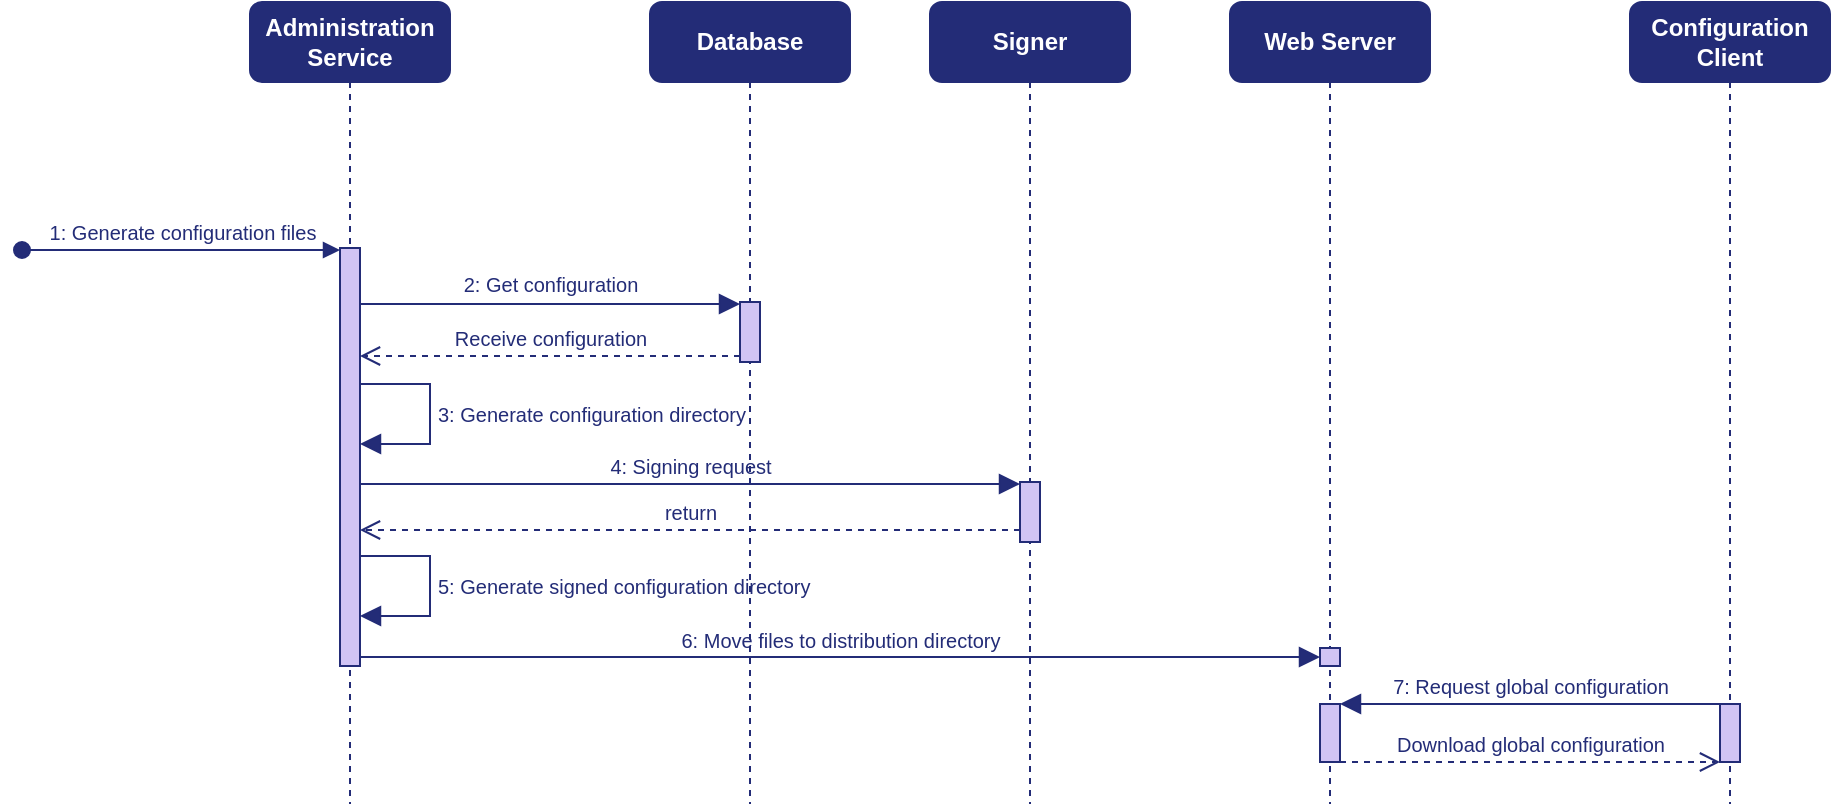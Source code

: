 <mxfile version="21.3.7" type="device">
  <diagram name="Page-1" id="cSV7-0scMpZvN8NUqW-q">
    <mxGraphModel dx="1389" dy="623" grid="1" gridSize="10" guides="1" tooltips="1" connect="1" arrows="1" fold="1" page="0" pageScale="1" pageWidth="827" pageHeight="1169" math="0" shadow="0">
      <root>
        <mxCell id="0" />
        <mxCell id="1" parent="0" />
        <mxCell id="cWf0aVLvuRAUnX-8SL5y-1" value="Administration Service" style="shape=umlLifeline;perimeter=lifelinePerimeter;whiteSpace=wrap;html=1;container=1;dropTarget=0;collapsible=0;recursiveResize=0;outlineConnect=0;portConstraint=eastwest;newEdgeStyle={&quot;edgeStyle&quot;:&quot;elbowEdgeStyle&quot;,&quot;elbow&quot;:&quot;vertical&quot;,&quot;curved&quot;:0,&quot;rounded&quot;:0};fontSize=12;fillColor=#232c77;strokeColor=#232c77;gradientColor=none;perimeterSpacing=0;glass=0;rounded=1;fontColor=#FFFFFF;fontStyle=1" vertex="1" parent="1">
          <mxGeometry x="-140" y="79" width="100" height="401" as="geometry" />
        </mxCell>
        <mxCell id="cWf0aVLvuRAUnX-8SL5y-15" value="" style="html=1;points=[];perimeter=orthogonalPerimeter;outlineConnect=0;targetShapes=umlLifeline;portConstraint=eastwest;newEdgeStyle={&quot;edgeStyle&quot;:&quot;elbowEdgeStyle&quot;,&quot;elbow&quot;:&quot;vertical&quot;,&quot;curved&quot;:0,&quot;rounded&quot;:0};fontSize=16;fillColor=#D1C4F4;strokeColor=#232c77;" vertex="1" parent="cWf0aVLvuRAUnX-8SL5y-1">
          <mxGeometry x="45" y="123" width="10" height="209" as="geometry" />
        </mxCell>
        <mxCell id="cWf0aVLvuRAUnX-8SL5y-30" value="3: Generate configuration directory" style="html=1;align=left;spacingLeft=2;endArrow=block;rounded=0;edgeStyle=orthogonalEdgeStyle;curved=0;rounded=0;labelBackgroundColor=none;strokeColor=#232c77;fontFamily=Helvetica;fontSize=10;fontColor=#232c77;endSize=8;shape=connector;elbow=vertical;" edge="1" target="cWf0aVLvuRAUnX-8SL5y-15" parent="cWf0aVLvuRAUnX-8SL5y-1" source="cWf0aVLvuRAUnX-8SL5y-15">
          <mxGeometry x="-0.005" relative="1" as="geometry">
            <mxPoint x="60" y="191" as="sourcePoint" />
            <Array as="points">
              <mxPoint x="90" y="191" />
              <mxPoint x="90" y="221" />
            </Array>
            <mxPoint x="65" y="221" as="targetPoint" />
            <mxPoint as="offset" />
          </mxGeometry>
        </mxCell>
        <mxCell id="cWf0aVLvuRAUnX-8SL5y-35" value="5: Generate signed configuration directory" style="html=1;align=left;spacingLeft=2;endArrow=block;rounded=0;edgeStyle=orthogonalEdgeStyle;curved=0;rounded=0;labelBackgroundColor=none;strokeColor=#232c77;fontFamily=Helvetica;fontSize=10;fontColor=#232c77;endSize=8;shape=connector;elbow=vertical;" edge="1" parent="cWf0aVLvuRAUnX-8SL5y-1" source="cWf0aVLvuRAUnX-8SL5y-15" target="cWf0aVLvuRAUnX-8SL5y-15">
          <mxGeometry x="-0.005" relative="1" as="geometry">
            <mxPoint x="64" y="277" as="sourcePoint" />
            <Array as="points">
              <mxPoint x="90" y="277" />
              <mxPoint x="90" y="307" />
            </Array>
            <mxPoint x="64" y="307" as="targetPoint" />
            <mxPoint as="offset" />
          </mxGeometry>
        </mxCell>
        <mxCell id="cWf0aVLvuRAUnX-8SL5y-2" value="Database" style="shape=umlLifeline;perimeter=lifelinePerimeter;whiteSpace=wrap;html=1;container=1;dropTarget=0;collapsible=0;recursiveResize=0;outlineConnect=0;portConstraint=eastwest;newEdgeStyle={&quot;edgeStyle&quot;:&quot;elbowEdgeStyle&quot;,&quot;elbow&quot;:&quot;vertical&quot;,&quot;curved&quot;:0,&quot;rounded&quot;:0};fontSize=12;fillColor=#232c77;strokeColor=#232c77;gradientColor=none;perimeterSpacing=0;glass=0;rounded=1;fontColor=#FFFFFF;fontStyle=1" vertex="1" parent="1">
          <mxGeometry x="60" y="79" width="100" height="401" as="geometry" />
        </mxCell>
        <mxCell id="cWf0aVLvuRAUnX-8SL5y-17" value="" style="html=1;points=[];perimeter=orthogonalPerimeter;outlineConnect=0;targetShapes=umlLifeline;portConstraint=eastwest;newEdgeStyle={&quot;edgeStyle&quot;:&quot;elbowEdgeStyle&quot;,&quot;elbow&quot;:&quot;vertical&quot;,&quot;curved&quot;:0,&quot;rounded&quot;:0};fontSize=16;fillColor=#D1C4F4;strokeColor=#232c77;" vertex="1" parent="cWf0aVLvuRAUnX-8SL5y-2">
          <mxGeometry x="45" y="150" width="10" height="30" as="geometry" />
        </mxCell>
        <mxCell id="cWf0aVLvuRAUnX-8SL5y-3" value="Web Server" style="shape=umlLifeline;perimeter=lifelinePerimeter;whiteSpace=wrap;html=1;container=1;dropTarget=0;collapsible=0;recursiveResize=0;outlineConnect=0;portConstraint=eastwest;newEdgeStyle={&quot;edgeStyle&quot;:&quot;elbowEdgeStyle&quot;,&quot;elbow&quot;:&quot;vertical&quot;,&quot;curved&quot;:0,&quot;rounded&quot;:0};fontSize=12;fillColor=#232c77;strokeColor=#232c77;gradientColor=none;perimeterSpacing=0;glass=0;rounded=1;fontColor=#FFFFFF;fontStyle=1" vertex="1" parent="1">
          <mxGeometry x="350" y="79" width="100" height="401" as="geometry" />
        </mxCell>
        <mxCell id="cWf0aVLvuRAUnX-8SL5y-36" value="" style="html=1;points=[];perimeter=orthogonalPerimeter;outlineConnect=0;targetShapes=umlLifeline;portConstraint=eastwest;newEdgeStyle={&quot;edgeStyle&quot;:&quot;elbowEdgeStyle&quot;,&quot;elbow&quot;:&quot;vertical&quot;,&quot;curved&quot;:0,&quot;rounded&quot;:0};strokeColor=#232c77;fontFamily=Helvetica;fontSize=10;fontColor=#232c77;fillColor=#D1C4F4;" vertex="1" parent="cWf0aVLvuRAUnX-8SL5y-3">
          <mxGeometry x="45" y="323" width="10" height="9" as="geometry" />
        </mxCell>
        <mxCell id="cWf0aVLvuRAUnX-8SL5y-38" value="" style="html=1;points=[];perimeter=orthogonalPerimeter;outlineConnect=0;targetShapes=umlLifeline;portConstraint=eastwest;newEdgeStyle={&quot;edgeStyle&quot;:&quot;elbowEdgeStyle&quot;,&quot;elbow&quot;:&quot;vertical&quot;,&quot;curved&quot;:0,&quot;rounded&quot;:0};strokeColor=#232c77;fontFamily=Helvetica;fontSize=10;fontColor=#232c77;fillColor=#D1C4F4;" vertex="1" parent="cWf0aVLvuRAUnX-8SL5y-3">
          <mxGeometry x="45" y="351" width="10" height="29" as="geometry" />
        </mxCell>
        <mxCell id="cWf0aVLvuRAUnX-8SL5y-4" value="Signer" style="shape=umlLifeline;perimeter=lifelinePerimeter;whiteSpace=wrap;html=1;container=1;dropTarget=0;collapsible=0;recursiveResize=0;outlineConnect=0;portConstraint=eastwest;newEdgeStyle={&quot;edgeStyle&quot;:&quot;elbowEdgeStyle&quot;,&quot;elbow&quot;:&quot;vertical&quot;,&quot;curved&quot;:0,&quot;rounded&quot;:0};fontSize=12;fillColor=#232c77;strokeColor=#232c77;gradientColor=none;perimeterSpacing=0;glass=0;rounded=1;fontColor=#FFFFFF;fontStyle=1" vertex="1" parent="1">
          <mxGeometry x="200" y="79" width="100" height="401" as="geometry" />
        </mxCell>
        <mxCell id="cWf0aVLvuRAUnX-8SL5y-32" value="" style="html=1;points=[];perimeter=orthogonalPerimeter;outlineConnect=0;targetShapes=umlLifeline;portConstraint=eastwest;newEdgeStyle={&quot;edgeStyle&quot;:&quot;elbowEdgeStyle&quot;,&quot;elbow&quot;:&quot;vertical&quot;,&quot;curved&quot;:0,&quot;rounded&quot;:0};strokeColor=#232c77;fontFamily=Helvetica;fontSize=10;fontColor=#232c77;fillColor=#D1C4F4;" vertex="1" parent="cWf0aVLvuRAUnX-8SL5y-4">
          <mxGeometry x="45" y="240" width="10" height="30" as="geometry" />
        </mxCell>
        <mxCell id="cWf0aVLvuRAUnX-8SL5y-5" value="Configuration Client" style="shape=umlLifeline;perimeter=lifelinePerimeter;whiteSpace=wrap;html=1;container=1;dropTarget=0;collapsible=0;recursiveResize=0;outlineConnect=0;portConstraint=eastwest;newEdgeStyle={&quot;edgeStyle&quot;:&quot;elbowEdgeStyle&quot;,&quot;elbow&quot;:&quot;vertical&quot;,&quot;curved&quot;:0,&quot;rounded&quot;:0};fontSize=12;fillColor=#232c77;strokeColor=#232c77;gradientColor=none;perimeterSpacing=0;glass=0;rounded=1;fontColor=#FFFFFF;fontStyle=1" vertex="1" parent="1">
          <mxGeometry x="550" y="79" width="100" height="401" as="geometry" />
        </mxCell>
        <mxCell id="cWf0aVLvuRAUnX-8SL5y-39" value="" style="html=1;points=[];perimeter=orthogonalPerimeter;outlineConnect=0;targetShapes=umlLifeline;portConstraint=eastwest;newEdgeStyle={&quot;edgeStyle&quot;:&quot;elbowEdgeStyle&quot;,&quot;elbow&quot;:&quot;vertical&quot;,&quot;curved&quot;:0,&quot;rounded&quot;:0};strokeColor=#232c77;fontFamily=Helvetica;fontSize=10;fontColor=#232c77;fillColor=#D1C4F4;" vertex="1" parent="cWf0aVLvuRAUnX-8SL5y-5">
          <mxGeometry x="45" y="351" width="10" height="29" as="geometry" />
        </mxCell>
        <mxCell id="cWf0aVLvuRAUnX-8SL5y-27" value="&lt;span style=&quot;font-size: 10px;&quot;&gt;&lt;font color=&quot;#232c77&quot;&gt;2: Get configuration&lt;/font&gt;&lt;/span&gt;" style="html=1;verticalAlign=bottom;endArrow=block;edgeStyle=elbowEdgeStyle;elbow=vertical;curved=0;rounded=0;labelBackgroundColor=none;strokeColor=#232c77;fontFamily=Helvetica;fontSize=16;fontColor=default;startSize=8;endSize=8;shape=connector;" edge="1" parent="1" source="cWf0aVLvuRAUnX-8SL5y-15" target="cWf0aVLvuRAUnX-8SL5y-17">
          <mxGeometry width="80" relative="1" as="geometry">
            <mxPoint x="-70" y="230" as="sourcePoint" />
            <mxPoint y="230" as="targetPoint" />
            <Array as="points">
              <mxPoint x="50" y="230" />
            </Array>
          </mxGeometry>
        </mxCell>
        <mxCell id="cWf0aVLvuRAUnX-8SL5y-28" value="Receive configuration" style="html=1;verticalAlign=bottom;endArrow=open;dashed=1;endSize=8;edgeStyle=elbowEdgeStyle;elbow=vertical;curved=0;rounded=0;labelBackgroundColor=none;strokeColor=#232c77;fontFamily=Helvetica;fontSize=10;fontColor=#232c77;shape=connector;" edge="1" parent="1" source="cWf0aVLvuRAUnX-8SL5y-17" target="cWf0aVLvuRAUnX-8SL5y-15">
          <mxGeometry relative="1" as="geometry">
            <mxPoint x="210" y="260" as="sourcePoint" />
            <mxPoint x="130" y="260" as="targetPoint" />
            <Array as="points">
              <mxPoint x="61" y="256" />
              <mxPoint x="50" y="250" />
            </Array>
          </mxGeometry>
        </mxCell>
        <mxCell id="cWf0aVLvuRAUnX-8SL5y-31" value="4: Signing request" style="html=1;verticalAlign=bottom;endArrow=block;edgeStyle=elbowEdgeStyle;elbow=vertical;curved=0;rounded=0;labelBackgroundColor=none;strokeColor=#232c77;fontFamily=Helvetica;fontSize=10;fontColor=#232c77;endSize=8;shape=connector;" edge="1" parent="1" source="cWf0aVLvuRAUnX-8SL5y-15" target="cWf0aVLvuRAUnX-8SL5y-32">
          <mxGeometry width="80" relative="1" as="geometry">
            <mxPoint x="-70" y="320" as="sourcePoint" />
            <mxPoint x="240" y="320" as="targetPoint" />
            <Array as="points">
              <mxPoint x="170" y="320" />
            </Array>
          </mxGeometry>
        </mxCell>
        <mxCell id="cWf0aVLvuRAUnX-8SL5y-33" value="return" style="html=1;verticalAlign=bottom;endArrow=open;dashed=1;endSize=8;edgeStyle=elbowEdgeStyle;elbow=vertical;curved=0;rounded=0;labelBackgroundColor=none;strokeColor=#232c77;fontFamily=Helvetica;fontSize=10;fontColor=#232c77;shape=connector;" edge="1" parent="1" target="cWf0aVLvuRAUnX-8SL5y-15">
          <mxGeometry relative="1" as="geometry">
            <mxPoint x="245" y="343.048" as="sourcePoint" />
            <mxPoint x="-76.0" y="343.048" as="targetPoint" />
          </mxGeometry>
        </mxCell>
        <mxCell id="cWf0aVLvuRAUnX-8SL5y-37" value="6: Move files to distribution directory" style="html=1;verticalAlign=bottom;endArrow=block;edgeStyle=elbowEdgeStyle;elbow=vertical;curved=0;rounded=0;labelBackgroundColor=none;strokeColor=#232c77;fontFamily=Helvetica;fontSize=10;fontColor=#232c77;endSize=8;shape=connector;" edge="1" parent="1" source="cWf0aVLvuRAUnX-8SL5y-15" target="cWf0aVLvuRAUnX-8SL5y-36">
          <mxGeometry width="80" relative="1" as="geometry">
            <mxPoint x="-76.0" y="402.524" as="sourcePoint" />
            <mxPoint x="370" y="403" as="targetPoint" />
          </mxGeometry>
        </mxCell>
        <mxCell id="cWf0aVLvuRAUnX-8SL5y-41" value="7: Request global configuration" style="html=1;verticalAlign=bottom;endArrow=block;edgeStyle=elbowEdgeStyle;elbow=horizontal;curved=0;rounded=0;labelBackgroundColor=none;strokeColor=#232c77;fontFamily=Helvetica;fontSize=10;fontColor=#232c77;endSize=8;shape=connector;" edge="1" parent="1" source="cWf0aVLvuRAUnX-8SL5y-39" target="cWf0aVLvuRAUnX-8SL5y-38">
          <mxGeometry width="80" relative="1" as="geometry">
            <mxPoint x="560" y="431" as="sourcePoint" />
            <mxPoint x="400" y="430" as="targetPoint" />
            <Array as="points">
              <mxPoint x="560" y="430" />
            </Array>
          </mxGeometry>
        </mxCell>
        <mxCell id="cWf0aVLvuRAUnX-8SL5y-43" value="Download global configuration" style="html=1;verticalAlign=bottom;endArrow=open;dashed=1;endSize=8;edgeStyle=elbowEdgeStyle;elbow=vertical;curved=0;rounded=0;labelBackgroundColor=none;strokeColor=#232c77;fontFamily=Helvetica;fontSize=10;fontColor=#232c77;shape=connector;" edge="1" parent="1" source="cWf0aVLvuRAUnX-8SL5y-38">
          <mxGeometry relative="1" as="geometry">
            <mxPoint x="395" y="459" as="sourcePoint" />
            <mxPoint x="595" y="459" as="targetPoint" />
            <Array as="points">
              <mxPoint x="430" y="459" />
            </Array>
          </mxGeometry>
        </mxCell>
        <mxCell id="cWf0aVLvuRAUnX-8SL5y-45" value="1: Generate configuration files" style="html=1;verticalAlign=bottom;startArrow=oval;startFill=1;endArrow=block;startSize=8;edgeStyle=elbowEdgeStyle;elbow=vertical;curved=0;rounded=0;labelBackgroundColor=none;strokeColor=#232c77;fontFamily=Helvetica;fontSize=10;fontColor=#232c77;shape=connector;" edge="1" parent="1" target="cWf0aVLvuRAUnX-8SL5y-15">
          <mxGeometry width="60" relative="1" as="geometry">
            <mxPoint x="-254" y="203" as="sourcePoint" />
            <mxPoint x="-99" y="203" as="targetPoint" />
          </mxGeometry>
        </mxCell>
      </root>
    </mxGraphModel>
  </diagram>
</mxfile>
